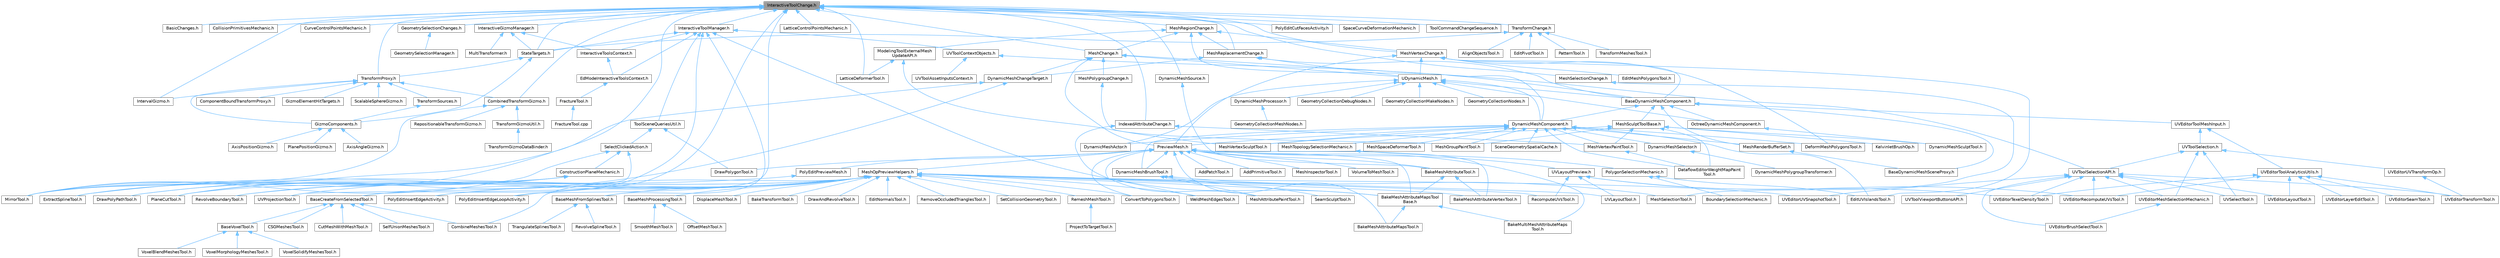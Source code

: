 digraph "InteractiveToolChange.h"
{
 // INTERACTIVE_SVG=YES
 // LATEX_PDF_SIZE
  bgcolor="transparent";
  edge [fontname=Helvetica,fontsize=10,labelfontname=Helvetica,labelfontsize=10];
  node [fontname=Helvetica,fontsize=10,shape=box,height=0.2,width=0.4];
  Node1 [id="Node000001",label="InteractiveToolChange.h",height=0.2,width=0.4,color="gray40", fillcolor="grey60", style="filled", fontcolor="black",tooltip=" "];
  Node1 -> Node2 [id="edge1_Node000001_Node000002",dir="back",color="steelblue1",style="solid",tooltip=" "];
  Node2 [id="Node000002",label="BasicChanges.h",height=0.2,width=0.4,color="grey40", fillcolor="white", style="filled",URL="$d0/ddf/BasicChanges_8h.html",tooltip=" "];
  Node1 -> Node3 [id="edge2_Node000001_Node000003",dir="back",color="steelblue1",style="solid",tooltip=" "];
  Node3 [id="Node000003",label="CollisionPrimitivesMechanic.h",height=0.2,width=0.4,color="grey40", fillcolor="white", style="filled",URL="$d7/d16/CollisionPrimitivesMechanic_8h.html",tooltip=" "];
  Node1 -> Node4 [id="edge3_Node000001_Node000004",dir="back",color="steelblue1",style="solid",tooltip=" "];
  Node4 [id="Node000004",label="CombinedTransformGizmo.h",height=0.2,width=0.4,color="grey40", fillcolor="white", style="filled",URL="$d4/d67/CombinedTransformGizmo_8h.html",tooltip=" "];
  Node4 -> Node5 [id="edge4_Node000004_Node000005",dir="back",color="steelblue1",style="solid",tooltip=" "];
  Node5 [id="Node000005",label="MirrorTool.h",height=0.2,width=0.4,color="grey40", fillcolor="white", style="filled",URL="$d3/dc9/MirrorTool_8h.html",tooltip=" "];
  Node4 -> Node6 [id="edge5_Node000004_Node000006",dir="back",color="steelblue1",style="solid",tooltip=" "];
  Node6 [id="Node000006",label="RepositionableTransformGizmo.h",height=0.2,width=0.4,color="grey40", fillcolor="white", style="filled",URL="$da/da6/RepositionableTransformGizmo_8h.html",tooltip=" "];
  Node4 -> Node7 [id="edge6_Node000004_Node000007",dir="back",color="steelblue1",style="solid",tooltip=" "];
  Node7 [id="Node000007",label="TransformGizmoUtil.h",height=0.2,width=0.4,color="grey40", fillcolor="white", style="filled",URL="$d8/d1a/TransformGizmoUtil_8h.html",tooltip=" "];
  Node7 -> Node8 [id="edge7_Node000007_Node000008",dir="back",color="steelblue1",style="solid",tooltip=" "];
  Node8 [id="Node000008",label="TransformGizmoDataBinder.h",height=0.2,width=0.4,color="grey40", fillcolor="white", style="filled",URL="$dd/ddf/TransformGizmoDataBinder_8h.html",tooltip=" "];
  Node1 -> Node9 [id="edge8_Node000001_Node000009",dir="back",color="steelblue1",style="solid",tooltip=" "];
  Node9 [id="Node000009",label="CurveControlPointsMechanic.h",height=0.2,width=0.4,color="grey40", fillcolor="white", style="filled",URL="$d4/d87/CurveControlPointsMechanic_8h.html",tooltip=" "];
  Node1 -> Node10 [id="edge9_Node000001_Node000010",dir="back",color="steelblue1",style="solid",tooltip=" "];
  Node10 [id="Node000010",label="DynamicMeshSource.h",height=0.2,width=0.4,color="grey40", fillcolor="white", style="filled",URL="$d6/d7d/DynamicMeshSource_8h.html",tooltip=" "];
  Node10 -> Node11 [id="edge10_Node000010_Node000011",dir="back",color="steelblue1",style="solid",tooltip=" "];
  Node11 [id="Node000011",label="BakeMeshAttributeTool.h",height=0.2,width=0.4,color="grey40", fillcolor="white", style="filled",URL="$d0/d82/BakeMeshAttributeTool_8h.html",tooltip=" "];
  Node11 -> Node12 [id="edge11_Node000011_Node000012",dir="back",color="steelblue1",style="solid",tooltip=" "];
  Node12 [id="Node000012",label="BakeMeshAttributeMapsTool\lBase.h",height=0.2,width=0.4,color="grey40", fillcolor="white", style="filled",URL="$dc/d68/BakeMeshAttributeMapsToolBase_8h.html",tooltip=" "];
  Node12 -> Node13 [id="edge12_Node000012_Node000013",dir="back",color="steelblue1",style="solid",tooltip=" "];
  Node13 [id="Node000013",label="BakeMeshAttributeMapsTool.h",height=0.2,width=0.4,color="grey40", fillcolor="white", style="filled",URL="$d8/d14/BakeMeshAttributeMapsTool_8h.html",tooltip=" "];
  Node12 -> Node14 [id="edge13_Node000012_Node000014",dir="back",color="steelblue1",style="solid",tooltip=" "];
  Node14 [id="Node000014",label="BakeMultiMeshAttributeMaps\lTool.h",height=0.2,width=0.4,color="grey40", fillcolor="white", style="filled",URL="$d7/d65/BakeMultiMeshAttributeMapsTool_8h.html",tooltip=" "];
  Node11 -> Node15 [id="edge14_Node000011_Node000015",dir="back",color="steelblue1",style="solid",tooltip=" "];
  Node15 [id="Node000015",label="BakeMeshAttributeVertexTool.h",height=0.2,width=0.4,color="grey40", fillcolor="white", style="filled",URL="$d6/d76/BakeMeshAttributeVertexTool_8h.html",tooltip=" "];
  Node1 -> Node16 [id="edge15_Node000001_Node000016",dir="back",color="steelblue1",style="solid",tooltip=" "];
  Node16 [id="Node000016",label="ExtractSplineTool.h",height=0.2,width=0.4,color="grey40", fillcolor="white", style="filled",URL="$d3/d4d/ExtractSplineTool_8h.html",tooltip=" "];
  Node1 -> Node17 [id="edge16_Node000001_Node000017",dir="back",color="steelblue1",style="solid",tooltip=" "];
  Node17 [id="Node000017",label="GeometrySelectionChanges.h",height=0.2,width=0.4,color="grey40", fillcolor="white", style="filled",URL="$d2/d21/GeometrySelectionChanges_8h.html",tooltip=" "];
  Node17 -> Node18 [id="edge17_Node000017_Node000018",dir="back",color="steelblue1",style="solid",tooltip=" "];
  Node18 [id="Node000018",label="GeometrySelectionManager.h",height=0.2,width=0.4,color="grey40", fillcolor="white", style="filled",URL="$d9/d43/GeometrySelectionManager_8h.html",tooltip=" "];
  Node1 -> Node19 [id="edge18_Node000001_Node000019",dir="back",color="steelblue1",style="solid",tooltip=" "];
  Node19 [id="Node000019",label="IndexedAttributeChange.h",height=0.2,width=0.4,color="grey40", fillcolor="white", style="filled",URL="$dc/d84/IndexedAttributeChange_8h.html",tooltip=" "];
  Node19 -> Node20 [id="edge19_Node000019_Node000020",dir="back",color="steelblue1",style="solid",tooltip=" "];
  Node20 [id="Node000020",label="MeshAttributePaintTool.h",height=0.2,width=0.4,color="grey40", fillcolor="white", style="filled",URL="$d3/d29/MeshAttributePaintTool_8h.html",tooltip=" "];
  Node19 -> Node21 [id="edge20_Node000019_Node000021",dir="back",color="steelblue1",style="solid",tooltip=" "];
  Node21 [id="Node000021",label="MeshVertexPaintTool.h",height=0.2,width=0.4,color="grey40", fillcolor="white", style="filled",URL="$db/d74/MeshVertexPaintTool_8h.html",tooltip=" "];
  Node21 -> Node22 [id="edge21_Node000021_Node000022",dir="back",color="steelblue1",style="solid",tooltip=" "];
  Node22 [id="Node000022",label="DataflowEditorWeightMapPaint\lTool.h",height=0.2,width=0.4,color="grey40", fillcolor="white", style="filled",URL="$db/d46/DataflowEditorWeightMapPaintTool_8h.html",tooltip=" "];
  Node1 -> Node23 [id="edge22_Node000001_Node000023",dir="back",color="steelblue1",style="solid",tooltip=" "];
  Node23 [id="Node000023",label="InteractiveGizmoManager.h",height=0.2,width=0.4,color="grey40", fillcolor="white", style="filled",URL="$d2/d8a/InteractiveGizmoManager_8h.html",tooltip=" "];
  Node23 -> Node24 [id="edge23_Node000023_Node000024",dir="back",color="steelblue1",style="solid",tooltip=" "];
  Node24 [id="Node000024",label="InteractiveToolsContext.h",height=0.2,width=0.4,color="grey40", fillcolor="white", style="filled",URL="$d2/dfe/InteractiveToolsContext_8h.html",tooltip=" "];
  Node24 -> Node25 [id="edge24_Node000024_Node000025",dir="back",color="steelblue1",style="solid",tooltip=" "];
  Node25 [id="Node000025",label="EdModeInteractiveToolsContext.h",height=0.2,width=0.4,color="grey40", fillcolor="white", style="filled",URL="$d7/da4/EdModeInteractiveToolsContext_8h.html",tooltip=" "];
  Node25 -> Node26 [id="edge25_Node000025_Node000026",dir="back",color="steelblue1",style="solid",tooltip=" "];
  Node26 [id="Node000026",label="FractureTool.h",height=0.2,width=0.4,color="grey40", fillcolor="white", style="filled",URL="$d4/d30/FractureTool_8h.html",tooltip=" "];
  Node26 -> Node27 [id="edge26_Node000026_Node000027",dir="back",color="steelblue1",style="solid",tooltip=" "];
  Node27 [id="Node000027",label="FractureTool.cpp",height=0.2,width=0.4,color="grey40", fillcolor="white", style="filled",URL="$dc/d9a/FractureTool_8cpp.html",tooltip=" "];
  Node23 -> Node28 [id="edge27_Node000023_Node000028",dir="back",color="steelblue1",style="solid",tooltip=" "];
  Node28 [id="Node000028",label="MultiTransformer.h",height=0.2,width=0.4,color="grey40", fillcolor="white", style="filled",URL="$d1/d6f/MultiTransformer_8h.html",tooltip=" "];
  Node23 -> Node29 [id="edge28_Node000023_Node000029",dir="back",color="steelblue1",style="solid",tooltip=" "];
  Node29 [id="Node000029",label="StateTargets.h",height=0.2,width=0.4,color="grey40", fillcolor="white", style="filled",URL="$de/d0d/StateTargets_8h.html",tooltip=" "];
  Node29 -> Node30 [id="edge29_Node000029_Node000030",dir="back",color="steelblue1",style="solid",tooltip=" "];
  Node30 [id="Node000030",label="GizmoComponents.h",height=0.2,width=0.4,color="grey40", fillcolor="white", style="filled",URL="$d9/d96/GizmoComponents_8h.html",tooltip=" "];
  Node30 -> Node31 [id="edge30_Node000030_Node000031",dir="back",color="steelblue1",style="solid",tooltip=" "];
  Node31 [id="Node000031",label="AxisAngleGizmo.h",height=0.2,width=0.4,color="grey40", fillcolor="white", style="filled",URL="$d1/d0b/AxisAngleGizmo_8h.html",tooltip=" "];
  Node30 -> Node32 [id="edge31_Node000030_Node000032",dir="back",color="steelblue1",style="solid",tooltip=" "];
  Node32 [id="Node000032",label="AxisPositionGizmo.h",height=0.2,width=0.4,color="grey40", fillcolor="white", style="filled",URL="$d1/d25/AxisPositionGizmo_8h.html",tooltip=" "];
  Node30 -> Node33 [id="edge32_Node000030_Node000033",dir="back",color="steelblue1",style="solid",tooltip=" "];
  Node33 [id="Node000033",label="PlanePositionGizmo.h",height=0.2,width=0.4,color="grey40", fillcolor="white", style="filled",URL="$d0/df0/PlanePositionGizmo_8h.html",tooltip=" "];
  Node29 -> Node34 [id="edge33_Node000029_Node000034",dir="back",color="steelblue1",style="solid",tooltip=" "];
  Node34 [id="Node000034",label="TransformProxy.h",height=0.2,width=0.4,color="grey40", fillcolor="white", style="filled",URL="$dc/d4e/TransformProxy_8h.html",tooltip=" "];
  Node34 -> Node4 [id="edge34_Node000034_Node000004",dir="back",color="steelblue1",style="solid",tooltip=" "];
  Node34 -> Node35 [id="edge35_Node000034_Node000035",dir="back",color="steelblue1",style="solid",tooltip=" "];
  Node35 [id="Node000035",label="ComponentBoundTransformProxy.h",height=0.2,width=0.4,color="grey40", fillcolor="white", style="filled",URL="$db/dd2/ComponentBoundTransformProxy_8h.html",tooltip=" "];
  Node34 -> Node30 [id="edge36_Node000034_Node000030",dir="back",color="steelblue1",style="solid",tooltip=" "];
  Node34 -> Node36 [id="edge37_Node000034_Node000036",dir="back",color="steelblue1",style="solid",tooltip=" "];
  Node36 [id="Node000036",label="GizmoElementHitTargets.h",height=0.2,width=0.4,color="grey40", fillcolor="white", style="filled",URL="$da/d23/GizmoElementHitTargets_8h.html",tooltip=" "];
  Node34 -> Node37 [id="edge38_Node000034_Node000037",dir="back",color="steelblue1",style="solid",tooltip=" "];
  Node37 [id="Node000037",label="IntervalGizmo.h",height=0.2,width=0.4,color="grey40", fillcolor="white", style="filled",URL="$d6/d84/IntervalGizmo_8h.html",tooltip=" "];
  Node34 -> Node38 [id="edge39_Node000034_Node000038",dir="back",color="steelblue1",style="solid",tooltip=" "];
  Node38 [id="Node000038",label="ScalableSphereGizmo.h",height=0.2,width=0.4,color="grey40", fillcolor="white", style="filled",URL="$de/d8e/ScalableSphereGizmo_8h.html",tooltip=" "];
  Node34 -> Node39 [id="edge40_Node000034_Node000039",dir="back",color="steelblue1",style="solid",tooltip=" "];
  Node39 [id="Node000039",label="TransformSources.h",height=0.2,width=0.4,color="grey40", fillcolor="white", style="filled",URL="$d3/ddb/TransformSources_8h.html",tooltip=" "];
  Node39 -> Node30 [id="edge41_Node000039_Node000030",dir="back",color="steelblue1",style="solid",tooltip=" "];
  Node1 -> Node40 [id="edge42_Node000001_Node000040",dir="back",color="steelblue1",style="solid",tooltip=" "];
  Node40 [id="Node000040",label="InteractiveToolManager.h",height=0.2,width=0.4,color="grey40", fillcolor="white", style="filled",URL="$d0/d23/InteractiveToolManager_8h.html",tooltip=" "];
  Node40 -> Node12 [id="edge43_Node000040_Node000012",dir="back",color="steelblue1",style="solid",tooltip=" "];
  Node40 -> Node41 [id="edge44_Node000040_Node000041",dir="back",color="steelblue1",style="solid",tooltip=" "];
  Node41 [id="Node000041",label="BaseCreateFromSelectedTool.h",height=0.2,width=0.4,color="grey40", fillcolor="white", style="filled",URL="$de/dc7/BaseCreateFromSelectedTool_8h.html",tooltip=" "];
  Node41 -> Node42 [id="edge45_Node000041_Node000042",dir="back",color="steelblue1",style="solid",tooltip=" "];
  Node42 [id="Node000042",label="BaseVoxelTool.h",height=0.2,width=0.4,color="grey40", fillcolor="white", style="filled",URL="$db/d63/BaseVoxelTool_8h.html",tooltip=" "];
  Node42 -> Node43 [id="edge46_Node000042_Node000043",dir="back",color="steelblue1",style="solid",tooltip=" "];
  Node43 [id="Node000043",label="VoxelBlendMeshesTool.h",height=0.2,width=0.4,color="grey40", fillcolor="white", style="filled",URL="$da/d0e/VoxelBlendMeshesTool_8h.html",tooltip=" "];
  Node42 -> Node44 [id="edge47_Node000042_Node000044",dir="back",color="steelblue1",style="solid",tooltip=" "];
  Node44 [id="Node000044",label="VoxelMorphologyMeshesTool.h",height=0.2,width=0.4,color="grey40", fillcolor="white", style="filled",URL="$dc/d30/VoxelMorphologyMeshesTool_8h.html",tooltip=" "];
  Node42 -> Node45 [id="edge48_Node000042_Node000045",dir="back",color="steelblue1",style="solid",tooltip=" "];
  Node45 [id="Node000045",label="VoxelSolidifyMeshesTool.h",height=0.2,width=0.4,color="grey40", fillcolor="white", style="filled",URL="$de/da2/VoxelSolidifyMeshesTool_8h.html",tooltip=" "];
  Node41 -> Node46 [id="edge49_Node000041_Node000046",dir="back",color="steelblue1",style="solid",tooltip=" "];
  Node46 [id="Node000046",label="CSGMeshesTool.h",height=0.2,width=0.4,color="grey40", fillcolor="white", style="filled",URL="$db/dd1/CSGMeshesTool_8h.html",tooltip=" "];
  Node41 -> Node47 [id="edge50_Node000041_Node000047",dir="back",color="steelblue1",style="solid",tooltip=" "];
  Node47 [id="Node000047",label="CombineMeshesTool.h",height=0.2,width=0.4,color="grey40", fillcolor="white", style="filled",URL="$dd/da3/CombineMeshesTool_8h.html",tooltip=" "];
  Node41 -> Node48 [id="edge51_Node000041_Node000048",dir="back",color="steelblue1",style="solid",tooltip=" "];
  Node48 [id="Node000048",label="CutMeshWithMeshTool.h",height=0.2,width=0.4,color="grey40", fillcolor="white", style="filled",URL="$d2/d2c/CutMeshWithMeshTool_8h.html",tooltip=" "];
  Node41 -> Node49 [id="edge52_Node000041_Node000049",dir="back",color="steelblue1",style="solid",tooltip=" "];
  Node49 [id="Node000049",label="SelfUnionMeshesTool.h",height=0.2,width=0.4,color="grey40", fillcolor="white", style="filled",URL="$dc/dad/SelfUnionMeshesTool_8h.html",tooltip=" "];
  Node40 -> Node50 [id="edge53_Node000040_Node000050",dir="back",color="steelblue1",style="solid",tooltip=" "];
  Node50 [id="Node000050",label="BaseMeshFromSplinesTool.h",height=0.2,width=0.4,color="grey40", fillcolor="white", style="filled",URL="$da/d31/BaseMeshFromSplinesTool_8h.html",tooltip=" "];
  Node50 -> Node51 [id="edge54_Node000050_Node000051",dir="back",color="steelblue1",style="solid",tooltip=" "];
  Node51 [id="Node000051",label="RevolveSplineTool.h",height=0.2,width=0.4,color="grey40", fillcolor="white", style="filled",URL="$d3/d36/RevolveSplineTool_8h.html",tooltip=" "];
  Node50 -> Node52 [id="edge55_Node000050_Node000052",dir="back",color="steelblue1",style="solid",tooltip=" "];
  Node52 [id="Node000052",label="TriangulateSplinesTool.h",height=0.2,width=0.4,color="grey40", fillcolor="white", style="filled",URL="$d9/de6/TriangulateSplinesTool_8h.html",tooltip=" "];
  Node40 -> Node25 [id="edge56_Node000040_Node000025",dir="back",color="steelblue1",style="solid",tooltip=" "];
  Node40 -> Node24 [id="edge57_Node000040_Node000024",dir="back",color="steelblue1",style="solid",tooltip=" "];
  Node40 -> Node29 [id="edge58_Node000040_Node000029",dir="back",color="steelblue1",style="solid",tooltip=" "];
  Node40 -> Node53 [id="edge59_Node000040_Node000053",dir="back",color="steelblue1",style="solid",tooltip=" "];
  Node53 [id="Node000053",label="ToolSceneQueriesUtil.h",height=0.2,width=0.4,color="grey40", fillcolor="white", style="filled",URL="$d3/d9c/ToolSceneQueriesUtil_8h.html",tooltip=" "];
  Node53 -> Node54 [id="edge60_Node000053_Node000054",dir="back",color="steelblue1",style="solid",tooltip=" "];
  Node54 [id="Node000054",label="DrawPolygonTool.h",height=0.2,width=0.4,color="grey40", fillcolor="white", style="filled",URL="$d0/d15/DrawPolygonTool_8h.html",tooltip=" "];
  Node53 -> Node55 [id="edge61_Node000053_Node000055",dir="back",color="steelblue1",style="solid",tooltip=" "];
  Node55 [id="Node000055",label="SelectClickedAction.h",height=0.2,width=0.4,color="grey40", fillcolor="white", style="filled",URL="$da/d7c/SelectClickedAction_8h.html",tooltip=" "];
  Node55 -> Node56 [id="edge62_Node000055_Node000056",dir="back",color="steelblue1",style="solid",tooltip=" "];
  Node56 [id="Node000056",label="ConstructionPlaneMechanic.h",height=0.2,width=0.4,color="grey40", fillcolor="white", style="filled",URL="$dd/dd6/ConstructionPlaneMechanic_8h.html",tooltip=" "];
  Node56 -> Node57 [id="edge63_Node000056_Node000057",dir="back",color="steelblue1",style="solid",tooltip=" "];
  Node57 [id="Node000057",label="DrawPolyPathTool.h",height=0.2,width=0.4,color="grey40", fillcolor="white", style="filled",URL="$dc/d3e/DrawPolyPathTool_8h.html",tooltip=" "];
  Node56 -> Node16 [id="edge64_Node000056_Node000016",dir="back",color="steelblue1",style="solid",tooltip=" "];
  Node56 -> Node5 [id="edge65_Node000056_Node000005",dir="back",color="steelblue1",style="solid",tooltip=" "];
  Node56 -> Node58 [id="edge66_Node000056_Node000058",dir="back",color="steelblue1",style="solid",tooltip=" "];
  Node58 [id="Node000058",label="PlaneCutTool.h",height=0.2,width=0.4,color="grey40", fillcolor="white", style="filled",URL="$dd/def/PlaneCutTool_8h.html",tooltip=" "];
  Node56 -> Node59 [id="edge67_Node000056_Node000059",dir="back",color="steelblue1",style="solid",tooltip=" "];
  Node59 [id="Node000059",label="RevolveBoundaryTool.h",height=0.2,width=0.4,color="grey40", fillcolor="white", style="filled",URL="$da/dce/RevolveBoundaryTool_8h.html",tooltip=" "];
  Node55 -> Node5 [id="edge68_Node000055_Node000005",dir="back",color="steelblue1",style="solid",tooltip=" "];
  Node55 -> Node60 [id="edge69_Node000055_Node000060",dir="back",color="steelblue1",style="solid",tooltip=" "];
  Node60 [id="Node000060",label="UVProjectionTool.h",height=0.2,width=0.4,color="grey40", fillcolor="white", style="filled",URL="$d5/d4f/UVProjectionTool_8h.html",tooltip=" "];
  Node40 -> Node61 [id="edge70_Node000040_Node000061",dir="back",color="steelblue1",style="solid",tooltip=" "];
  Node61 [id="Node000061",label="UVToolContextObjects.h",height=0.2,width=0.4,color="grey40", fillcolor="white", style="filled",URL="$d1/d13/UVToolContextObjects_8h.html",tooltip=" "];
  Node61 -> Node62 [id="edge71_Node000061_Node000062",dir="back",color="steelblue1",style="solid",tooltip=" "];
  Node62 [id="Node000062",label="UVToolAssetInputsContext.h",height=0.2,width=0.4,color="grey40", fillcolor="white", style="filled",URL="$de/d4b/UVToolAssetInputsContext_8h.html",tooltip=" "];
  Node61 -> Node63 [id="edge72_Node000061_Node000063",dir="back",color="steelblue1",style="solid",tooltip=" "];
  Node63 [id="Node000063",label="UVToolSelectionAPI.h",height=0.2,width=0.4,color="grey40", fillcolor="white", style="filled",URL="$d0/d40/UVToolSelectionAPI_8h.html",tooltip=" "];
  Node63 -> Node64 [id="edge73_Node000063_Node000064",dir="back",color="steelblue1",style="solid",tooltip=" "];
  Node64 [id="Node000064",label="UVEditorBrushSelectTool.h",height=0.2,width=0.4,color="grey40", fillcolor="white", style="filled",URL="$dd/d97/UVEditorBrushSelectTool_8h.html",tooltip=" "];
  Node63 -> Node65 [id="edge74_Node000063_Node000065",dir="back",color="steelblue1",style="solid",tooltip=" "];
  Node65 [id="Node000065",label="UVEditorLayoutTool.h",height=0.2,width=0.4,color="grey40", fillcolor="white", style="filled",URL="$d5/dd1/UVEditorLayoutTool_8h.html",tooltip=" "];
  Node63 -> Node66 [id="edge75_Node000063_Node000066",dir="back",color="steelblue1",style="solid",tooltip=" "];
  Node66 [id="Node000066",label="UVEditorMeshSelectionMechanic.h",height=0.2,width=0.4,color="grey40", fillcolor="white", style="filled",URL="$d2/d73/UVEditorMeshSelectionMechanic_8h.html",tooltip=" "];
  Node66 -> Node64 [id="edge76_Node000066_Node000064",dir="back",color="steelblue1",style="solid",tooltip=" "];
  Node63 -> Node67 [id="edge77_Node000063_Node000067",dir="back",color="steelblue1",style="solid",tooltip=" "];
  Node67 [id="Node000067",label="UVEditorRecomputeUVsTool.h",height=0.2,width=0.4,color="grey40", fillcolor="white", style="filled",URL="$d2/db8/UVEditorRecomputeUVsTool_8h.html",tooltip=" "];
  Node63 -> Node68 [id="edge78_Node000063_Node000068",dir="back",color="steelblue1",style="solid",tooltip=" "];
  Node68 [id="Node000068",label="UVEditorTexelDensityTool.h",height=0.2,width=0.4,color="grey40", fillcolor="white", style="filled",URL="$d0/d8b/UVEditorTexelDensityTool_8h.html",tooltip=" "];
  Node63 -> Node69 [id="edge79_Node000063_Node000069",dir="back",color="steelblue1",style="solid",tooltip=" "];
  Node69 [id="Node000069",label="UVEditorTransformTool.h",height=0.2,width=0.4,color="grey40", fillcolor="white", style="filled",URL="$dc/db2/UVEditorTransformTool_8h.html",tooltip=" "];
  Node63 -> Node70 [id="edge80_Node000063_Node000070",dir="back",color="steelblue1",style="solid",tooltip=" "];
  Node70 [id="Node000070",label="UVEditorUVSnapshotTool.h",height=0.2,width=0.4,color="grey40", fillcolor="white", style="filled",URL="$d4/dd6/UVEditorUVSnapshotTool_8h.html",tooltip=" "];
  Node63 -> Node71 [id="edge81_Node000063_Node000071",dir="back",color="steelblue1",style="solid",tooltip=" "];
  Node71 [id="Node000071",label="UVSelectTool.h",height=0.2,width=0.4,color="grey40", fillcolor="white", style="filled",URL="$de/d40/UVSelectTool_8h.html",tooltip=" "];
  Node63 -> Node72 [id="edge82_Node000063_Node000072",dir="back",color="steelblue1",style="solid",tooltip=" "];
  Node72 [id="Node000072",label="UVToolViewportButtonsAPI.h",height=0.2,width=0.4,color="grey40", fillcolor="white", style="filled",URL="$d0/d27/UVToolViewportButtonsAPI_8h.html",tooltip=" "];
  Node1 -> Node37 [id="edge83_Node000001_Node000037",dir="back",color="steelblue1",style="solid",tooltip=" "];
  Node1 -> Node73 [id="edge84_Node000001_Node000073",dir="back",color="steelblue1",style="solid",tooltip=" "];
  Node73 [id="Node000073",label="LatticeControlPointsMechanic.h",height=0.2,width=0.4,color="grey40", fillcolor="white", style="filled",URL="$d5/d7b/LatticeControlPointsMechanic_8h.html",tooltip=" "];
  Node1 -> Node74 [id="edge85_Node000001_Node000074",dir="back",color="steelblue1",style="solid",tooltip=" "];
  Node74 [id="Node000074",label="LatticeDeformerTool.h",height=0.2,width=0.4,color="grey40", fillcolor="white", style="filled",URL="$db/d83/LatticeDeformerTool_8h.html",tooltip=" "];
  Node1 -> Node75 [id="edge86_Node000001_Node000075",dir="back",color="steelblue1",style="solid",tooltip=" "];
  Node75 [id="Node000075",label="MeshChange.h",height=0.2,width=0.4,color="grey40", fillcolor="white", style="filled",URL="$de/d27/MeshChange_8h.html",tooltip=" "];
  Node75 -> Node76 [id="edge87_Node000075_Node000076",dir="back",color="steelblue1",style="solid",tooltip=" "];
  Node76 [id="Node000076",label="BaseDynamicMeshComponent.h",height=0.2,width=0.4,color="grey40", fillcolor="white", style="filled",URL="$d3/df4/BaseDynamicMeshComponent_8h.html",tooltip=" "];
  Node76 -> Node77 [id="edge88_Node000076_Node000077",dir="back",color="steelblue1",style="solid",tooltip=" "];
  Node77 [id="Node000077",label="BaseDynamicMeshSceneProxy.h",height=0.2,width=0.4,color="grey40", fillcolor="white", style="filled",URL="$d2/dee/BaseDynamicMeshSceneProxy_8h.html",tooltip=" "];
  Node76 -> Node78 [id="edge89_Node000076_Node000078",dir="back",color="steelblue1",style="solid",tooltip=" "];
  Node78 [id="Node000078",label="DynamicMeshComponent.h",height=0.2,width=0.4,color="grey40", fillcolor="white", style="filled",URL="$d8/d66/DynamicMeshComponent_8h.html",tooltip=" "];
  Node78 -> Node22 [id="edge90_Node000078_Node000022",dir="back",color="steelblue1",style="solid",tooltip=" "];
  Node78 -> Node79 [id="edge91_Node000078_Node000079",dir="back",color="steelblue1",style="solid",tooltip=" "];
  Node79 [id="Node000079",label="DeformMeshPolygonsTool.h",height=0.2,width=0.4,color="grey40", fillcolor="white", style="filled",URL="$db/d72/DeformMeshPolygonsTool_8h.html",tooltip=" "];
  Node78 -> Node80 [id="edge92_Node000078_Node000080",dir="back",color="steelblue1",style="solid",tooltip=" "];
  Node80 [id="Node000080",label="DynamicMeshActor.h",height=0.2,width=0.4,color="grey40", fillcolor="white", style="filled",URL="$d1/d71/DynamicMeshActor_8h.html",tooltip=" "];
  Node78 -> Node81 [id="edge93_Node000078_Node000081",dir="back",color="steelblue1",style="solid",tooltip=" "];
  Node81 [id="Node000081",label="DynamicMeshBrushTool.h",height=0.2,width=0.4,color="grey40", fillcolor="white", style="filled",URL="$da/d04/DynamicMeshBrushTool_8h.html",tooltip=" "];
  Node81 -> Node20 [id="edge94_Node000081_Node000020",dir="back",color="steelblue1",style="solid",tooltip=" "];
  Node81 -> Node82 [id="edge95_Node000081_Node000082",dir="back",color="steelblue1",style="solid",tooltip=" "];
  Node82 [id="Node000082",label="MeshSelectionTool.h",height=0.2,width=0.4,color="grey40", fillcolor="white", style="filled",URL="$d8/d80/MeshSelectionTool_8h.html",tooltip=" "];
  Node81 -> Node83 [id="edge96_Node000081_Node000083",dir="back",color="steelblue1",style="solid",tooltip=" "];
  Node83 [id="Node000083",label="SeamSculptTool.h",height=0.2,width=0.4,color="grey40", fillcolor="white", style="filled",URL="$d1/d31/SeamSculptTool_8h.html",tooltip=" "];
  Node78 -> Node84 [id="edge97_Node000078_Node000084",dir="back",color="steelblue1",style="solid",tooltip=" "];
  Node84 [id="Node000084",label="DynamicMeshSelector.h",height=0.2,width=0.4,color="grey40", fillcolor="white", style="filled",URL="$dc/d01/DynamicMeshSelector_8h.html",tooltip=" "];
  Node84 -> Node85 [id="edge98_Node000084_Node000085",dir="back",color="steelblue1",style="solid",tooltip=" "];
  Node85 [id="Node000085",label="DynamicMeshPolygroupTransformer.h",height=0.2,width=0.4,color="grey40", fillcolor="white", style="filled",URL="$dc/db2/DynamicMeshPolygroupTransformer_8h.html",tooltip=" "];
  Node78 -> Node86 [id="edge99_Node000078_Node000086",dir="back",color="steelblue1",style="solid",tooltip=" "];
  Node86 [id="Node000086",label="EditUVIslandsTool.h",height=0.2,width=0.4,color="grey40", fillcolor="white", style="filled",URL="$d0/de4/EditUVIslandsTool_8h.html",tooltip=" "];
  Node78 -> Node87 [id="edge100_Node000078_Node000087",dir="back",color="steelblue1",style="solid",tooltip=" "];
  Node87 [id="Node000087",label="MeshGroupPaintTool.h",height=0.2,width=0.4,color="grey40", fillcolor="white", style="filled",URL="$dd/d04/MeshGroupPaintTool_8h.html",tooltip=" "];
  Node78 -> Node88 [id="edge101_Node000078_Node000088",dir="back",color="steelblue1",style="solid",tooltip=" "];
  Node88 [id="Node000088",label="MeshRenderBufferSet.h",height=0.2,width=0.4,color="grey40", fillcolor="white", style="filled",URL="$de/dc2/MeshRenderBufferSet_8h.html",tooltip=" "];
  Node88 -> Node77 [id="edge102_Node000088_Node000077",dir="back",color="steelblue1",style="solid",tooltip=" "];
  Node78 -> Node89 [id="edge103_Node000078_Node000089",dir="back",color="steelblue1",style="solid",tooltip=" "];
  Node89 [id="Node000089",label="MeshSpaceDeformerTool.h",height=0.2,width=0.4,color="grey40", fillcolor="white", style="filled",URL="$d7/dc8/MeshSpaceDeformerTool_8h.html",tooltip=" "];
  Node78 -> Node90 [id="edge104_Node000078_Node000090",dir="back",color="steelblue1",style="solid",tooltip=" "];
  Node90 [id="Node000090",label="MeshTopologySelectionMechanic.h",height=0.2,width=0.4,color="grey40", fillcolor="white", style="filled",URL="$d5/d15/MeshTopologySelectionMechanic_8h.html",tooltip=" "];
  Node90 -> Node91 [id="edge105_Node000090_Node000091",dir="back",color="steelblue1",style="solid",tooltip=" "];
  Node91 [id="Node000091",label="PolygonSelectionMechanic.h",height=0.2,width=0.4,color="grey40", fillcolor="white", style="filled",URL="$da/dff/PolygonSelectionMechanic_8h.html",tooltip=" "];
  Node91 -> Node92 [id="edge106_Node000091_Node000092",dir="back",color="steelblue1",style="solid",tooltip=" "];
  Node92 [id="Node000092",label="BoundarySelectionMechanic.h",height=0.2,width=0.4,color="grey40", fillcolor="white", style="filled",URL="$d8/dd6/BoundarySelectionMechanic_8h.html",tooltip=" "];
  Node91 -> Node86 [id="edge107_Node000091_Node000086",dir="back",color="steelblue1",style="solid",tooltip=" "];
  Node78 -> Node21 [id="edge108_Node000078_Node000021",dir="back",color="steelblue1",style="solid",tooltip=" "];
  Node78 -> Node93 [id="edge109_Node000078_Node000093",dir="back",color="steelblue1",style="solid",tooltip=" "];
  Node93 [id="Node000093",label="MeshVertexSculptTool.h",height=0.2,width=0.4,color="grey40", fillcolor="white", style="filled",URL="$dc/da6/MeshVertexSculptTool_8h.html",tooltip=" "];
  Node78 -> Node94 [id="edge110_Node000078_Node000094",dir="back",color="steelblue1",style="solid",tooltip=" "];
  Node94 [id="Node000094",label="PreviewMesh.h",height=0.2,width=0.4,color="grey40", fillcolor="white", style="filled",URL="$d6/d30/PreviewMesh_8h.html",tooltip=" "];
  Node94 -> Node95 [id="edge111_Node000094_Node000095",dir="back",color="steelblue1",style="solid",tooltip=" "];
  Node95 [id="Node000095",label="AddPatchTool.h",height=0.2,width=0.4,color="grey40", fillcolor="white", style="filled",URL="$d5/deb/AddPatchTool_8h.html",tooltip=" "];
  Node94 -> Node96 [id="edge112_Node000094_Node000096",dir="back",color="steelblue1",style="solid",tooltip=" "];
  Node96 [id="Node000096",label="AddPrimitiveTool.h",height=0.2,width=0.4,color="grey40", fillcolor="white", style="filled",URL="$d5/dbf/AddPrimitiveTool_8h.html",tooltip=" "];
  Node94 -> Node13 [id="edge113_Node000094_Node000013",dir="back",color="steelblue1",style="solid",tooltip=" "];
  Node94 -> Node12 [id="edge114_Node000094_Node000012",dir="back",color="steelblue1",style="solid",tooltip=" "];
  Node94 -> Node11 [id="edge115_Node000094_Node000011",dir="back",color="steelblue1",style="solid",tooltip=" "];
  Node94 -> Node15 [id="edge116_Node000094_Node000015",dir="back",color="steelblue1",style="solid",tooltip=" "];
  Node94 -> Node14 [id="edge117_Node000094_Node000014",dir="back",color="steelblue1",style="solid",tooltip=" "];
  Node94 -> Node97 [id="edge118_Node000094_Node000097",dir="back",color="steelblue1",style="solid",tooltip=" "];
  Node97 [id="Node000097",label="ConvertToPolygonsTool.h",height=0.2,width=0.4,color="grey40", fillcolor="white", style="filled",URL="$d7/d5a/ConvertToPolygonsTool_8h.html",tooltip=" "];
  Node94 -> Node54 [id="edge119_Node000094_Node000054",dir="back",color="steelblue1",style="solid",tooltip=" "];
  Node94 -> Node81 [id="edge120_Node000094_Node000081",dir="back",color="steelblue1",style="solid",tooltip=" "];
  Node94 -> Node98 [id="edge121_Node000094_Node000098",dir="back",color="steelblue1",style="solid",tooltip=" "];
  Node98 [id="Node000098",label="MeshInspectorTool.h",height=0.2,width=0.4,color="grey40", fillcolor="white", style="filled",URL="$de/da1/MeshInspectorTool_8h.html",tooltip=" "];
  Node94 -> Node99 [id="edge122_Node000094_Node000099",dir="back",color="steelblue1",style="solid",tooltip=" "];
  Node99 [id="Node000099",label="MeshOpPreviewHelpers.h",height=0.2,width=0.4,color="grey40", fillcolor="white", style="filled",URL="$de/d33/MeshOpPreviewHelpers_8h.html",tooltip=" "];
  Node99 -> Node12 [id="edge123_Node000099_Node000012",dir="back",color="steelblue1",style="solid",tooltip=" "];
  Node99 -> Node15 [id="edge124_Node000099_Node000015",dir="back",color="steelblue1",style="solid",tooltip=" "];
  Node99 -> Node100 [id="edge125_Node000099_Node000100",dir="back",color="steelblue1",style="solid",tooltip=" "];
  Node100 [id="Node000100",label="BakeTransformTool.h",height=0.2,width=0.4,color="grey40", fillcolor="white", style="filled",URL="$dc/d39/BakeTransformTool_8h.html",tooltip=" "];
  Node99 -> Node41 [id="edge126_Node000099_Node000041",dir="back",color="steelblue1",style="solid",tooltip=" "];
  Node99 -> Node50 [id="edge127_Node000099_Node000050",dir="back",color="steelblue1",style="solid",tooltip=" "];
  Node99 -> Node101 [id="edge128_Node000099_Node000101",dir="back",color="steelblue1",style="solid",tooltip=" "];
  Node101 [id="Node000101",label="BaseMeshProcessingTool.h",height=0.2,width=0.4,color="grey40", fillcolor="white", style="filled",URL="$d4/d77/BaseMeshProcessingTool_8h.html",tooltip=" "];
  Node101 -> Node102 [id="edge129_Node000101_Node000102",dir="back",color="steelblue1",style="solid",tooltip=" "];
  Node102 [id="Node000102",label="OffsetMeshTool.h",height=0.2,width=0.4,color="grey40", fillcolor="white", style="filled",URL="$da/d01/OffsetMeshTool_8h.html",tooltip=" "];
  Node101 -> Node103 [id="edge130_Node000101_Node000103",dir="back",color="steelblue1",style="solid",tooltip=" "];
  Node103 [id="Node000103",label="SmoothMeshTool.h",height=0.2,width=0.4,color="grey40", fillcolor="white", style="filled",URL="$da/da9/SmoothMeshTool_8h.html",tooltip=" "];
  Node99 -> Node47 [id="edge131_Node000099_Node000047",dir="back",color="steelblue1",style="solid",tooltip=" "];
  Node99 -> Node97 [id="edge132_Node000099_Node000097",dir="back",color="steelblue1",style="solid",tooltip=" "];
  Node99 -> Node104 [id="edge133_Node000099_Node000104",dir="back",color="steelblue1",style="solid",tooltip=" "];
  Node104 [id="Node000104",label="DisplaceMeshTool.h",height=0.2,width=0.4,color="grey40", fillcolor="white", style="filled",URL="$da/d28/DisplaceMeshTool_8h.html",tooltip=" "];
  Node99 -> Node105 [id="edge134_Node000099_Node000105",dir="back",color="steelblue1",style="solid",tooltip=" "];
  Node105 [id="Node000105",label="DrawAndRevolveTool.h",height=0.2,width=0.4,color="grey40", fillcolor="white", style="filled",URL="$d8/d06/DrawAndRevolveTool_8h.html",tooltip=" "];
  Node99 -> Node106 [id="edge135_Node000099_Node000106",dir="back",color="steelblue1",style="solid",tooltip=" "];
  Node106 [id="Node000106",label="EditNormalsTool.h",height=0.2,width=0.4,color="grey40", fillcolor="white", style="filled",URL="$de/d53/EditNormalsTool_8h.html",tooltip=" "];
  Node99 -> Node16 [id="edge136_Node000099_Node000016",dir="back",color="steelblue1",style="solid",tooltip=" "];
  Node99 -> Node5 [id="edge137_Node000099_Node000005",dir="back",color="steelblue1",style="solid",tooltip=" "];
  Node99 -> Node58 [id="edge138_Node000099_Node000058",dir="back",color="steelblue1",style="solid",tooltip=" "];
  Node99 -> Node107 [id="edge139_Node000099_Node000107",dir="back",color="steelblue1",style="solid",tooltip=" "];
  Node107 [id="Node000107",label="PolyEditInsertEdgeActivity.h",height=0.2,width=0.4,color="grey40", fillcolor="white", style="filled",URL="$d1/d26/PolyEditInsertEdgeActivity_8h.html",tooltip=" "];
  Node99 -> Node108 [id="edge140_Node000099_Node000108",dir="back",color="steelblue1",style="solid",tooltip=" "];
  Node108 [id="Node000108",label="PolyEditInsertEdgeLoopActivity.h",height=0.2,width=0.4,color="grey40", fillcolor="white", style="filled",URL="$d5/d37/PolyEditInsertEdgeLoopActivity_8h.html",tooltip=" "];
  Node99 -> Node109 [id="edge141_Node000099_Node000109",dir="back",color="steelblue1",style="solid",tooltip=" "];
  Node109 [id="Node000109",label="RecomputeUVsTool.h",height=0.2,width=0.4,color="grey40", fillcolor="white", style="filled",URL="$d0/d92/RecomputeUVsTool_8h.html",tooltip=" "];
  Node99 -> Node110 [id="edge142_Node000099_Node000110",dir="back",color="steelblue1",style="solid",tooltip=" "];
  Node110 [id="Node000110",label="RemeshMeshTool.h",height=0.2,width=0.4,color="grey40", fillcolor="white", style="filled",URL="$dc/dd6/RemeshMeshTool_8h.html",tooltip=" "];
  Node110 -> Node111 [id="edge143_Node000110_Node000111",dir="back",color="steelblue1",style="solid",tooltip=" "];
  Node111 [id="Node000111",label="ProjectToTargetTool.h",height=0.2,width=0.4,color="grey40", fillcolor="white", style="filled",URL="$d3/daa/ProjectToTargetTool_8h.html",tooltip=" "];
  Node99 -> Node112 [id="edge144_Node000099_Node000112",dir="back",color="steelblue1",style="solid",tooltip=" "];
  Node112 [id="Node000112",label="RemoveOccludedTrianglesTool.h",height=0.2,width=0.4,color="grey40", fillcolor="white", style="filled",URL="$d9/da1/RemoveOccludedTrianglesTool_8h.html",tooltip=" "];
  Node99 -> Node59 [id="edge145_Node000099_Node000059",dir="back",color="steelblue1",style="solid",tooltip=" "];
  Node99 -> Node113 [id="edge146_Node000099_Node000113",dir="back",color="steelblue1",style="solid",tooltip=" "];
  Node113 [id="Node000113",label="SetCollisionGeometryTool.h",height=0.2,width=0.4,color="grey40", fillcolor="white", style="filled",URL="$d0/de6/SetCollisionGeometryTool_8h.html",tooltip=" "];
  Node99 -> Node70 [id="edge147_Node000099_Node000070",dir="back",color="steelblue1",style="solid",tooltip=" "];
  Node99 -> Node114 [id="edge148_Node000099_Node000114",dir="back",color="steelblue1",style="solid",tooltip=" "];
  Node114 [id="Node000114",label="UVLayoutTool.h",height=0.2,width=0.4,color="grey40", fillcolor="white", style="filled",URL="$d6/d89/UVLayoutTool_8h.html",tooltip=" "];
  Node99 -> Node60 [id="edge149_Node000099_Node000060",dir="back",color="steelblue1",style="solid",tooltip=" "];
  Node99 -> Node115 [id="edge150_Node000099_Node000115",dir="back",color="steelblue1",style="solid",tooltip=" "];
  Node115 [id="Node000115",label="WeldMeshEdgesTool.h",height=0.2,width=0.4,color="grey40", fillcolor="white", style="filled",URL="$d5/d6e/WeldMeshEdgesTool_8h.html",tooltip=" "];
  Node94 -> Node116 [id="edge151_Node000094_Node000116",dir="back",color="steelblue1",style="solid",tooltip=" "];
  Node116 [id="Node000116",label="PolyEditPreviewMesh.h",height=0.2,width=0.4,color="grey40", fillcolor="white", style="filled",URL="$d2/de8/PolyEditPreviewMesh_8h.html",tooltip=" "];
  Node116 -> Node57 [id="edge152_Node000116_Node000057",dir="back",color="steelblue1",style="solid",tooltip=" "];
  Node94 -> Node117 [id="edge153_Node000094_Node000117",dir="back",color="steelblue1",style="solid",tooltip=" "];
  Node117 [id="Node000117",label="UVLayoutPreview.h",height=0.2,width=0.4,color="grey40", fillcolor="white", style="filled",URL="$dd/d16/UVLayoutPreview_8h.html",tooltip=" "];
  Node117 -> Node109 [id="edge154_Node000117_Node000109",dir="back",color="steelblue1",style="solid",tooltip=" "];
  Node117 -> Node67 [id="edge155_Node000117_Node000067",dir="back",color="steelblue1",style="solid",tooltip=" "];
  Node117 -> Node68 [id="edge156_Node000117_Node000068",dir="back",color="steelblue1",style="solid",tooltip=" "];
  Node117 -> Node114 [id="edge157_Node000117_Node000114",dir="back",color="steelblue1",style="solid",tooltip=" "];
  Node94 -> Node118 [id="edge158_Node000094_Node000118",dir="back",color="steelblue1",style="solid",tooltip=" "];
  Node118 [id="Node000118",label="VolumeToMeshTool.h",height=0.2,width=0.4,color="grey40", fillcolor="white", style="filled",URL="$de/d64/VolumeToMeshTool_8h.html",tooltip=" "];
  Node94 -> Node115 [id="edge159_Node000094_Node000115",dir="back",color="steelblue1",style="solid",tooltip=" "];
  Node78 -> Node119 [id="edge160_Node000078_Node000119",dir="back",color="steelblue1",style="solid",tooltip=" "];
  Node119 [id="Node000119",label="SceneGeometrySpatialCache.h",height=0.2,width=0.4,color="grey40", fillcolor="white", style="filled",URL="$d6/d6f/SceneGeometrySpatialCache_8h.html",tooltip=" "];
  Node76 -> Node88 [id="edge161_Node000076_Node000088",dir="back",color="steelblue1",style="solid",tooltip=" "];
  Node76 -> Node120 [id="edge162_Node000076_Node000120",dir="back",color="steelblue1",style="solid",tooltip=" "];
  Node120 [id="Node000120",label="MeshSculptToolBase.h",height=0.2,width=0.4,color="grey40", fillcolor="white", style="filled",URL="$d8/d2a/MeshSculptToolBase_8h.html",tooltip=" "];
  Node120 -> Node22 [id="edge163_Node000120_Node000022",dir="back",color="steelblue1",style="solid",tooltip=" "];
  Node120 -> Node121 [id="edge164_Node000120_Node000121",dir="back",color="steelblue1",style="solid",tooltip=" "];
  Node121 [id="Node000121",label="DynamicMeshSculptTool.h",height=0.2,width=0.4,color="grey40", fillcolor="white", style="filled",URL="$d6/d16/DynamicMeshSculptTool_8h.html",tooltip=" "];
  Node120 -> Node122 [id="edge165_Node000120_Node000122",dir="back",color="steelblue1",style="solid",tooltip=" "];
  Node122 [id="Node000122",label="KelvinletBrushOp.h",height=0.2,width=0.4,color="grey40", fillcolor="white", style="filled",URL="$d9/d5c/KelvinletBrushOp_8h.html",tooltip=" "];
  Node120 -> Node87 [id="edge166_Node000120_Node000087",dir="back",color="steelblue1",style="solid",tooltip=" "];
  Node120 -> Node21 [id="edge167_Node000120_Node000021",dir="back",color="steelblue1",style="solid",tooltip=" "];
  Node120 -> Node93 [id="edge168_Node000120_Node000093",dir="back",color="steelblue1",style="solid",tooltip=" "];
  Node76 -> Node123 [id="edge169_Node000076_Node000123",dir="back",color="steelblue1",style="solid",tooltip=" "];
  Node123 [id="Node000123",label="OctreeDynamicMeshComponent.h",height=0.2,width=0.4,color="grey40", fillcolor="white", style="filled",URL="$d9/d19/OctreeDynamicMeshComponent_8h.html",tooltip=" "];
  Node123 -> Node121 [id="edge170_Node000123_Node000121",dir="back",color="steelblue1",style="solid",tooltip=" "];
  Node76 -> Node124 [id="edge171_Node000076_Node000124",dir="back",color="steelblue1",style="solid",tooltip=" "];
  Node124 [id="Node000124",label="UVEditorToolMeshInput.h",height=0.2,width=0.4,color="grey40", fillcolor="white", style="filled",URL="$d2/de6/UVEditorToolMeshInput_8h.html",tooltip=" "];
  Node124 -> Node125 [id="edge172_Node000124_Node000125",dir="back",color="steelblue1",style="solid",tooltip=" "];
  Node125 [id="Node000125",label="UVEditorToolAnalyticsUtils.h",height=0.2,width=0.4,color="grey40", fillcolor="white", style="filled",URL="$db/d2e/UVEditorToolAnalyticsUtils_8h.html",tooltip=" "];
  Node125 -> Node126 [id="edge173_Node000125_Node000126",dir="back",color="steelblue1",style="solid",tooltip=" "];
  Node126 [id="Node000126",label="UVEditorLayerEditTool.h",height=0.2,width=0.4,color="grey40", fillcolor="white", style="filled",URL="$d0/df1/UVEditorLayerEditTool_8h.html",tooltip=" "];
  Node125 -> Node65 [id="edge174_Node000125_Node000065",dir="back",color="steelblue1",style="solid",tooltip=" "];
  Node125 -> Node67 [id="edge175_Node000125_Node000067",dir="back",color="steelblue1",style="solid",tooltip=" "];
  Node125 -> Node127 [id="edge176_Node000125_Node000127",dir="back",color="steelblue1",style="solid",tooltip=" "];
  Node127 [id="Node000127",label="UVEditorSeamTool.h",height=0.2,width=0.4,color="grey40", fillcolor="white", style="filled",URL="$d1/dab/UVEditorSeamTool_8h.html",tooltip=" "];
  Node125 -> Node68 [id="edge177_Node000125_Node000068",dir="back",color="steelblue1",style="solid",tooltip=" "];
  Node125 -> Node69 [id="edge178_Node000125_Node000069",dir="back",color="steelblue1",style="solid",tooltip=" "];
  Node124 -> Node128 [id="edge179_Node000124_Node000128",dir="back",color="steelblue1",style="solid",tooltip=" "];
  Node128 [id="Node000128",label="UVToolSelection.h",height=0.2,width=0.4,color="grey40", fillcolor="white", style="filled",URL="$dc/db4/UVToolSelection_8h.html",tooltip=" "];
  Node128 -> Node66 [id="edge180_Node000128_Node000066",dir="back",color="steelblue1",style="solid",tooltip=" "];
  Node128 -> Node129 [id="edge181_Node000128_Node000129",dir="back",color="steelblue1",style="solid",tooltip=" "];
  Node129 [id="Node000129",label="UVEditorUVTransformOp.h",height=0.2,width=0.4,color="grey40", fillcolor="white", style="filled",URL="$d9/df2/UVEditorUVTransformOp_8h.html",tooltip=" "];
  Node129 -> Node69 [id="edge182_Node000129_Node000069",dir="back",color="steelblue1",style="solid",tooltip=" "];
  Node128 -> Node71 [id="edge183_Node000128_Node000071",dir="back",color="steelblue1",style="solid",tooltip=" "];
  Node128 -> Node63 [id="edge184_Node000128_Node000063",dir="back",color="steelblue1",style="solid",tooltip=" "];
  Node75 -> Node130 [id="edge185_Node000075_Node000130",dir="back",color="steelblue1",style="solid",tooltip=" "];
  Node130 [id="Node000130",label="DynamicMeshChangeTarget.h",height=0.2,width=0.4,color="grey40", fillcolor="white", style="filled",URL="$d9/d79/DynamicMeshChangeTarget_8h.html",tooltip=" "];
  Node130 -> Node5 [id="edge186_Node000130_Node000005",dir="back",color="steelblue1",style="solid",tooltip=" "];
  Node130 -> Node58 [id="edge187_Node000130_Node000058",dir="back",color="steelblue1",style="solid",tooltip=" "];
  Node75 -> Node131 [id="edge188_Node000075_Node000131",dir="back",color="steelblue1",style="solid",tooltip=" "];
  Node131 [id="Node000131",label="MeshPolygroupChange.h",height=0.2,width=0.4,color="grey40", fillcolor="white", style="filled",URL="$dc/dca/MeshPolygroupChange_8h.html",tooltip=" "];
  Node131 -> Node87 [id="edge189_Node000131_Node000087",dir="back",color="steelblue1",style="solid",tooltip=" "];
  Node75 -> Node94 [id="edge190_Node000075_Node000094",dir="back",color="steelblue1",style="solid",tooltip=" "];
  Node75 -> Node132 [id="edge191_Node000075_Node000132",dir="back",color="steelblue1",style="solid",tooltip=" "];
  Node132 [id="Node000132",label="UDynamicMesh.h",height=0.2,width=0.4,color="grey40", fillcolor="white", style="filled",URL="$d3/dcc/UDynamicMesh_8h.html",tooltip=" "];
  Node132 -> Node76 [id="edge192_Node000132_Node000076",dir="back",color="steelblue1",style="solid",tooltip=" "];
  Node132 -> Node80 [id="edge193_Node000132_Node000080",dir="back",color="steelblue1",style="solid",tooltip=" "];
  Node132 -> Node78 [id="edge194_Node000132_Node000078",dir="back",color="steelblue1",style="solid",tooltip=" "];
  Node132 -> Node133 [id="edge195_Node000132_Node000133",dir="back",color="steelblue1",style="solid",tooltip=" "];
  Node133 [id="Node000133",label="DynamicMeshProcessor.h",height=0.2,width=0.4,color="grey40", fillcolor="white", style="filled",URL="$d9/d26/DynamicMeshProcessor_8h.html",tooltip=" "];
  Node133 -> Node134 [id="edge196_Node000133_Node000134",dir="back",color="steelblue1",style="solid",tooltip=" "];
  Node134 [id="Node000134",label="GeometryCollectionMeshNodes.h",height=0.2,width=0.4,color="grey40", fillcolor="white", style="filled",URL="$d7/d46/GeometryCollectionMeshNodes_8h.html",tooltip=" "];
  Node132 -> Node135 [id="edge197_Node000132_Node000135",dir="back",color="steelblue1",style="solid",tooltip=" "];
  Node135 [id="Node000135",label="GeometryCollectionDebugNodes.h",height=0.2,width=0.4,color="grey40", fillcolor="white", style="filled",URL="$dd/d38/GeometryCollectionDebugNodes_8h.html",tooltip=" "];
  Node132 -> Node136 [id="edge198_Node000132_Node000136",dir="back",color="steelblue1",style="solid",tooltip=" "];
  Node136 [id="Node000136",label="GeometryCollectionMakeNodes.h",height=0.2,width=0.4,color="grey40", fillcolor="white", style="filled",URL="$d6/d20/GeometryCollectionMakeNodes_8h.html",tooltip=" "];
  Node132 -> Node137 [id="edge199_Node000132_Node000137",dir="back",color="steelblue1",style="solid",tooltip=" "];
  Node137 [id="Node000137",label="GeometryCollectionNodes.h",height=0.2,width=0.4,color="grey40", fillcolor="white", style="filled",URL="$d6/d73/GeometryCollectionNodes_8h.html",tooltip=" "];
  Node132 -> Node123 [id="edge200_Node000132_Node000123",dir="back",color="steelblue1",style="solid",tooltip=" "];
  Node1 -> Node138 [id="edge201_Node000001_Node000138",dir="back",color="steelblue1",style="solid",tooltip=" "];
  Node138 [id="Node000138",label="MeshRegionChange.h",height=0.2,width=0.4,color="grey40", fillcolor="white", style="filled",URL="$d4/dd7/MeshRegionChange_8h.html",tooltip=" "];
  Node138 -> Node78 [id="edge202_Node000138_Node000078",dir="back",color="steelblue1",style="solid",tooltip=" "];
  Node138 -> Node75 [id="edge203_Node000138_Node000075",dir="back",color="steelblue1",style="solid",tooltip=" "];
  Node138 -> Node139 [id="edge204_Node000138_Node000139",dir="back",color="steelblue1",style="solid",tooltip=" "];
  Node139 [id="Node000139",label="MeshReplacementChange.h",height=0.2,width=0.4,color="grey40", fillcolor="white", style="filled",URL="$d7/dcb/MeshReplacementChange_8h.html",tooltip=" "];
  Node139 -> Node76 [id="edge205_Node000139_Node000076",dir="back",color="steelblue1",style="solid",tooltip=" "];
  Node139 -> Node130 [id="edge206_Node000139_Node000130",dir="back",color="steelblue1",style="solid",tooltip=" "];
  Node139 -> Node132 [id="edge207_Node000139_Node000132",dir="back",color="steelblue1",style="solid",tooltip=" "];
  Node138 -> Node140 [id="edge208_Node000138_Node000140",dir="back",color="steelblue1",style="solid",tooltip=" "];
  Node140 [id="Node000140",label="MeshVertexChange.h",height=0.2,width=0.4,color="grey40", fillcolor="white", style="filled",URL="$db/dd7/MeshVertexChange_8h.html",tooltip=" "];
  Node140 -> Node76 [id="edge209_Node000140_Node000076",dir="back",color="steelblue1",style="solid",tooltip=" "];
  Node140 -> Node79 [id="edge210_Node000140_Node000079",dir="back",color="steelblue1",style="solid",tooltip=" "];
  Node140 -> Node141 [id="edge211_Node000140_Node000141",dir="back",color="steelblue1",style="solid",tooltip=" "];
  Node141 [id="Node000141",label="EditMeshPolygonsTool.h",height=0.2,width=0.4,color="grey40", fillcolor="white", style="filled",URL="$d5/d72/EditMeshPolygonsTool_8h.html",tooltip=" "];
  Node140 -> Node86 [id="edge212_Node000140_Node000086",dir="back",color="steelblue1",style="solid",tooltip=" "];
  Node140 -> Node94 [id="edge213_Node000140_Node000094",dir="back",color="steelblue1",style="solid",tooltip=" "];
  Node140 -> Node132 [id="edge214_Node000140_Node000132",dir="back",color="steelblue1",style="solid",tooltip=" "];
  Node138 -> Node142 [id="edge215_Node000138_Node000142",dir="back",color="steelblue1",style="solid",tooltip=" "];
  Node142 [id="Node000142",label="ModelingToolExternalMesh\lUpdateAPI.h",height=0.2,width=0.4,color="grey40", fillcolor="white", style="filled",URL="$d0/da5/ModelingToolExternalMeshUpdateAPI_8h.html",tooltip=" "];
  Node142 -> Node74 [id="edge216_Node000142_Node000074",dir="back",color="steelblue1",style="solid",tooltip=" "];
  Node142 -> Node93 [id="edge217_Node000142_Node000093",dir="back",color="steelblue1",style="solid",tooltip=" "];
  Node1 -> Node139 [id="edge218_Node000001_Node000139",dir="back",color="steelblue1",style="solid",tooltip=" "];
  Node1 -> Node143 [id="edge219_Node000001_Node000143",dir="back",color="steelblue1",style="solid",tooltip=" "];
  Node143 [id="Node000143",label="MeshSelectionChange.h",height=0.2,width=0.4,color="grey40", fillcolor="white", style="filled",URL="$db/d9b/MeshSelectionChange_8h.html",tooltip=" "];
  Node143 -> Node82 [id="edge220_Node000143_Node000082",dir="back",color="steelblue1",style="solid",tooltip=" "];
  Node1 -> Node140 [id="edge221_Node000001_Node000140",dir="back",color="steelblue1",style="solid",tooltip=" "];
  Node1 -> Node144 [id="edge222_Node000001_Node000144",dir="back",color="steelblue1",style="solid",tooltip=" "];
  Node144 [id="Node000144",label="PolyEditCutFacesActivity.h",height=0.2,width=0.4,color="grey40", fillcolor="white", style="filled",URL="$d4/db0/PolyEditCutFacesActivity_8h.html",tooltip=" "];
  Node1 -> Node107 [id="edge223_Node000001_Node000107",dir="back",color="steelblue1",style="solid",tooltip=" "];
  Node1 -> Node108 [id="edge224_Node000001_Node000108",dir="back",color="steelblue1",style="solid",tooltip=" "];
  Node1 -> Node145 [id="edge225_Node000001_Node000145",dir="back",color="steelblue1",style="solid",tooltip=" "];
  Node145 [id="Node000145",label="SpaceCurveDeformationMechanic.h",height=0.2,width=0.4,color="grey40", fillcolor="white", style="filled",URL="$d0/d4d/SpaceCurveDeformationMechanic_8h.html",tooltip=" "];
  Node1 -> Node29 [id="edge226_Node000001_Node000029",dir="back",color="steelblue1",style="solid",tooltip=" "];
  Node1 -> Node146 [id="edge227_Node000001_Node000146",dir="back",color="steelblue1",style="solid",tooltip=" "];
  Node146 [id="Node000146",label="ToolCommandChangeSequence.h",height=0.2,width=0.4,color="grey40", fillcolor="white", style="filled",URL="$de/dca/ToolCommandChangeSequence_8h.html",tooltip=" "];
  Node1 -> Node147 [id="edge228_Node000001_Node000147",dir="back",color="steelblue1",style="solid",tooltip=" "];
  Node147 [id="Node000147",label="TransformChange.h",height=0.2,width=0.4,color="grey40", fillcolor="white", style="filled",URL="$d7/d03/TransformChange_8h.html",tooltip=" "];
  Node147 -> Node148 [id="edge229_Node000147_Node000148",dir="back",color="steelblue1",style="solid",tooltip=" "];
  Node148 [id="Node000148",label="AlignObjectsTool.h",height=0.2,width=0.4,color="grey40", fillcolor="white", style="filled",URL="$da/d25/AlignObjectsTool_8h.html",tooltip=" "];
  Node147 -> Node149 [id="edge230_Node000147_Node000149",dir="back",color="steelblue1",style="solid",tooltip=" "];
  Node149 [id="Node000149",label="EditPivotTool.h",height=0.2,width=0.4,color="grey40", fillcolor="white", style="filled",URL="$de/dc7/EditPivotTool_8h.html",tooltip=" "];
  Node147 -> Node150 [id="edge231_Node000147_Node000150",dir="back",color="steelblue1",style="solid",tooltip=" "];
  Node150 [id="Node000150",label="PatternTool.h",height=0.2,width=0.4,color="grey40", fillcolor="white", style="filled",URL="$d1/d40/PatternTool_8h.html",tooltip=" "];
  Node147 -> Node29 [id="edge232_Node000147_Node000029",dir="back",color="steelblue1",style="solid",tooltip=" "];
  Node147 -> Node151 [id="edge233_Node000147_Node000151",dir="back",color="steelblue1",style="solid",tooltip=" "];
  Node151 [id="Node000151",label="TransformMeshesTool.h",height=0.2,width=0.4,color="grey40", fillcolor="white", style="filled",URL="$d6/d21/TransformMeshesTool_8h.html",tooltip=" "];
  Node1 -> Node34 [id="edge234_Node000001_Node000034",dir="back",color="steelblue1",style="solid",tooltip=" "];
}
